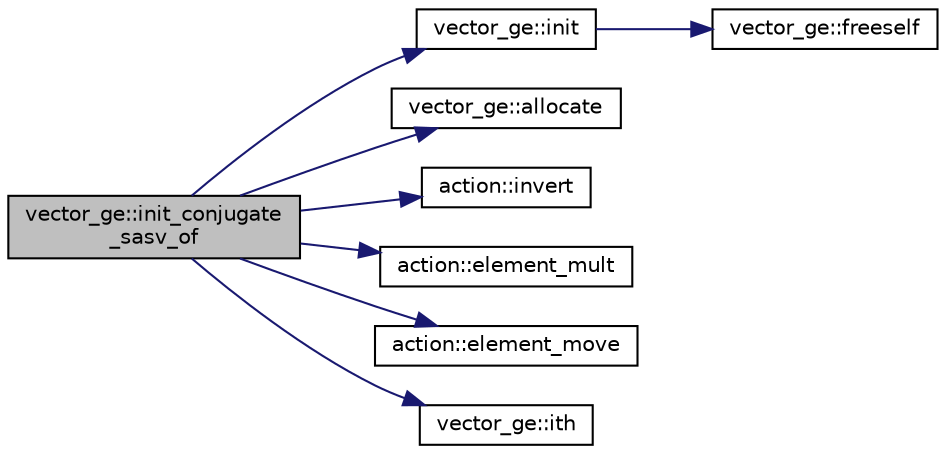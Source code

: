 digraph "vector_ge::init_conjugate_sasv_of"
{
  edge [fontname="Helvetica",fontsize="10",labelfontname="Helvetica",labelfontsize="10"];
  node [fontname="Helvetica",fontsize="10",shape=record];
  rankdir="LR";
  Node2190 [label="vector_ge::init_conjugate\l_sasv_of",height=0.2,width=0.4,color="black", fillcolor="grey75", style="filled", fontcolor="black"];
  Node2190 -> Node2191 [color="midnightblue",fontsize="10",style="solid",fontname="Helvetica"];
  Node2191 [label="vector_ge::init",height=0.2,width=0.4,color="black", fillcolor="white", style="filled",URL="$d4/d6e/classvector__ge.html#afe1d6befd1f1501e6be34afbaa9d30a8"];
  Node2191 -> Node2192 [color="midnightblue",fontsize="10",style="solid",fontname="Helvetica"];
  Node2192 [label="vector_ge::freeself",height=0.2,width=0.4,color="black", fillcolor="white", style="filled",URL="$d4/d6e/classvector__ge.html#aa002e4b715cc73a9b8b367d29700b452"];
  Node2190 -> Node2193 [color="midnightblue",fontsize="10",style="solid",fontname="Helvetica"];
  Node2193 [label="vector_ge::allocate",height=0.2,width=0.4,color="black", fillcolor="white", style="filled",URL="$d4/d6e/classvector__ge.html#a35b062a9201b30f0a87bf87702d243ae"];
  Node2190 -> Node2194 [color="midnightblue",fontsize="10",style="solid",fontname="Helvetica"];
  Node2194 [label="action::invert",height=0.2,width=0.4,color="black", fillcolor="white", style="filled",URL="$d2/d86/classaction.html#aa498723c58a9a8cf1da296044127a428"];
  Node2190 -> Node2195 [color="midnightblue",fontsize="10",style="solid",fontname="Helvetica"];
  Node2195 [label="action::element_mult",height=0.2,width=0.4,color="black", fillcolor="white", style="filled",URL="$d2/d86/classaction.html#ae9e36b2cae1f0f7bd7144097fa9a34b3"];
  Node2190 -> Node2196 [color="midnightblue",fontsize="10",style="solid",fontname="Helvetica"];
  Node2196 [label="action::element_move",height=0.2,width=0.4,color="black", fillcolor="white", style="filled",URL="$d2/d86/classaction.html#a550947491bbb534d3d7951f50198a874"];
  Node2190 -> Node2197 [color="midnightblue",fontsize="10",style="solid",fontname="Helvetica"];
  Node2197 [label="vector_ge::ith",height=0.2,width=0.4,color="black", fillcolor="white", style="filled",URL="$d4/d6e/classvector__ge.html#a1ff002e8b746a9beb119d57dcd4a15ff"];
}
